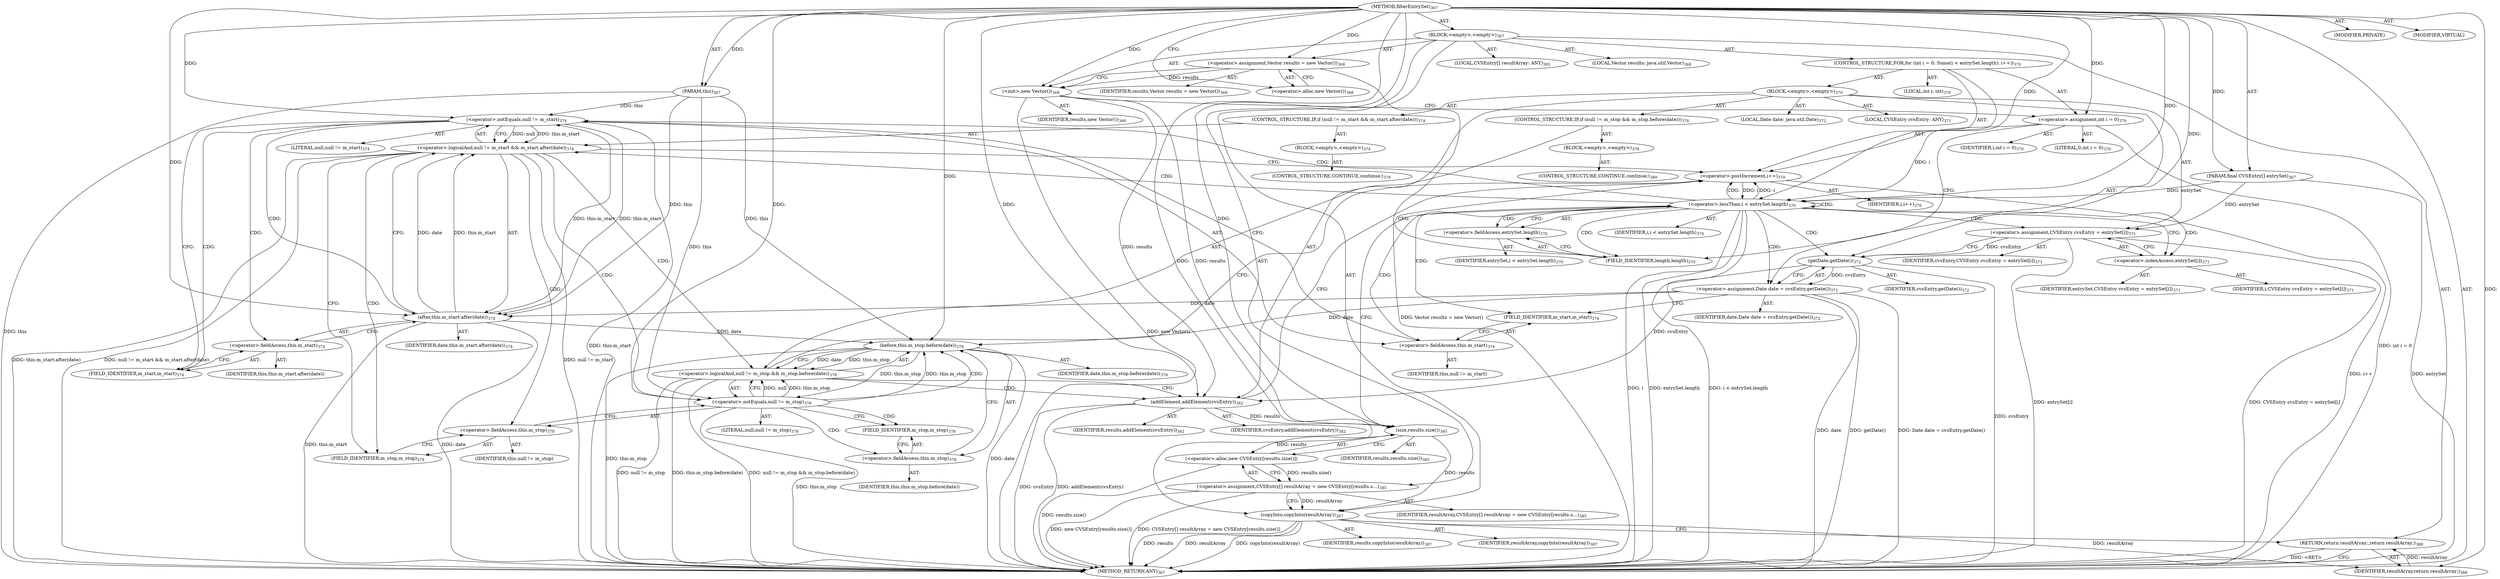 digraph "filterEntrySet" {  
"111669149707" [label = <(METHOD,filterEntrySet)<SUB>367</SUB>> ]
"115964117013" [label = <(PARAM,this)<SUB>367</SUB>> ]
"115964117014" [label = <(PARAM,final CVSEntry[] entrySet)<SUB>367</SUB>> ]
"25769803813" [label = <(BLOCK,&lt;empty&gt;,&lt;empty&gt;)<SUB>367</SUB>> ]
"94489280543" [label = <(LOCAL,Vector results: java.util.Vector)<SUB>368</SUB>> ]
"30064771250" [label = <(&lt;operator&gt;.assignment,Vector results = new Vector())<SUB>368</SUB>> ]
"68719476887" [label = <(IDENTIFIER,results,Vector results = new Vector())<SUB>368</SUB>> ]
"30064771251" [label = <(&lt;operator&gt;.alloc,new Vector())<SUB>368</SUB>> ]
"30064771252" [label = <(&lt;init&gt;,new Vector())<SUB>368</SUB>> ]
"68719476888" [label = <(IDENTIFIER,results,new Vector())<SUB>368</SUB>> ]
"47244640274" [label = <(CONTROL_STRUCTURE,FOR,for (int i = 0; Some(i &lt; entrySet.length); i++))<SUB>370</SUB>> ]
"94489280544" [label = <(LOCAL,int i: int)<SUB>370</SUB>> ]
"30064771253" [label = <(&lt;operator&gt;.assignment,int i = 0)<SUB>370</SUB>> ]
"68719476889" [label = <(IDENTIFIER,i,int i = 0)<SUB>370</SUB>> ]
"90194313236" [label = <(LITERAL,0,int i = 0)<SUB>370</SUB>> ]
"30064771254" [label = <(&lt;operator&gt;.lessThan,i &lt; entrySet.length)<SUB>370</SUB>> ]
"68719476890" [label = <(IDENTIFIER,i,i &lt; entrySet.length)<SUB>370</SUB>> ]
"30064771255" [label = <(&lt;operator&gt;.fieldAccess,entrySet.length)<SUB>370</SUB>> ]
"68719476891" [label = <(IDENTIFIER,entrySet,i &lt; entrySet.length)<SUB>370</SUB>> ]
"55834574876" [label = <(FIELD_IDENTIFIER,length,length)<SUB>370</SUB>> ]
"30064771256" [label = <(&lt;operator&gt;.postIncrement,i++)<SUB>370</SUB>> ]
"68719476892" [label = <(IDENTIFIER,i,i++)<SUB>370</SUB>> ]
"25769803814" [label = <(BLOCK,&lt;empty&gt;,&lt;empty&gt;)<SUB>370</SUB>> ]
"94489280545" [label = <(LOCAL,CVSEntry cvsEntry: ANY)<SUB>371</SUB>> ]
"30064771257" [label = <(&lt;operator&gt;.assignment,CVSEntry cvsEntry = entrySet[i])<SUB>371</SUB>> ]
"68719476893" [label = <(IDENTIFIER,cvsEntry,CVSEntry cvsEntry = entrySet[i])<SUB>371</SUB>> ]
"30064771258" [label = <(&lt;operator&gt;.indexAccess,entrySet[i])<SUB>371</SUB>> ]
"68719476894" [label = <(IDENTIFIER,entrySet,CVSEntry cvsEntry = entrySet[i])<SUB>371</SUB>> ]
"68719476895" [label = <(IDENTIFIER,i,CVSEntry cvsEntry = entrySet[i])<SUB>371</SUB>> ]
"94489280546" [label = <(LOCAL,Date date: java.util.Date)<SUB>372</SUB>> ]
"30064771259" [label = <(&lt;operator&gt;.assignment,Date date = cvsEntry.getDate())<SUB>372</SUB>> ]
"68719476896" [label = <(IDENTIFIER,date,Date date = cvsEntry.getDate())<SUB>372</SUB>> ]
"30064771260" [label = <(getDate,getDate())<SUB>372</SUB>> ]
"68719476897" [label = <(IDENTIFIER,cvsEntry,getDate())<SUB>372</SUB>> ]
"47244640275" [label = <(CONTROL_STRUCTURE,IF,if (null != m_start &amp;&amp; m_start.after(date)))<SUB>374</SUB>> ]
"30064771261" [label = <(&lt;operator&gt;.logicalAnd,null != m_start &amp;&amp; m_start.after(date))<SUB>374</SUB>> ]
"30064771262" [label = <(&lt;operator&gt;.notEquals,null != m_start)<SUB>374</SUB>> ]
"90194313237" [label = <(LITERAL,null,null != m_start)<SUB>374</SUB>> ]
"30064771263" [label = <(&lt;operator&gt;.fieldAccess,this.m_start)<SUB>374</SUB>> ]
"68719476898" [label = <(IDENTIFIER,this,null != m_start)> ]
"55834574877" [label = <(FIELD_IDENTIFIER,m_start,m_start)<SUB>374</SUB>> ]
"30064771264" [label = <(after,this.m_start.after(date))<SUB>374</SUB>> ]
"30064771265" [label = <(&lt;operator&gt;.fieldAccess,this.m_start)<SUB>374</SUB>> ]
"68719476899" [label = <(IDENTIFIER,this,this.m_start.after(date))> ]
"55834574878" [label = <(FIELD_IDENTIFIER,m_start,m_start)<SUB>374</SUB>> ]
"68719476900" [label = <(IDENTIFIER,date,this.m_start.after(date))<SUB>374</SUB>> ]
"25769803815" [label = <(BLOCK,&lt;empty&gt;,&lt;empty&gt;)<SUB>374</SUB>> ]
"47244640276" [label = <(CONTROL_STRUCTURE,CONTINUE,continue;)<SUB>376</SUB>> ]
"47244640277" [label = <(CONTROL_STRUCTURE,IF,if (null != m_stop &amp;&amp; m_stop.before(date)))<SUB>378</SUB>> ]
"30064771266" [label = <(&lt;operator&gt;.logicalAnd,null != m_stop &amp;&amp; m_stop.before(date))<SUB>378</SUB>> ]
"30064771267" [label = <(&lt;operator&gt;.notEquals,null != m_stop)<SUB>378</SUB>> ]
"90194313238" [label = <(LITERAL,null,null != m_stop)<SUB>378</SUB>> ]
"30064771268" [label = <(&lt;operator&gt;.fieldAccess,this.m_stop)<SUB>378</SUB>> ]
"68719476901" [label = <(IDENTIFIER,this,null != m_stop)> ]
"55834574879" [label = <(FIELD_IDENTIFIER,m_stop,m_stop)<SUB>378</SUB>> ]
"30064771269" [label = <(before,this.m_stop.before(date))<SUB>378</SUB>> ]
"30064771270" [label = <(&lt;operator&gt;.fieldAccess,this.m_stop)<SUB>378</SUB>> ]
"68719476902" [label = <(IDENTIFIER,this,this.m_stop.before(date))> ]
"55834574880" [label = <(FIELD_IDENTIFIER,m_stop,m_stop)<SUB>378</SUB>> ]
"68719476903" [label = <(IDENTIFIER,date,this.m_stop.before(date))<SUB>378</SUB>> ]
"25769803816" [label = <(BLOCK,&lt;empty&gt;,&lt;empty&gt;)<SUB>378</SUB>> ]
"47244640278" [label = <(CONTROL_STRUCTURE,CONTINUE,continue;)<SUB>380</SUB>> ]
"30064771271" [label = <(addElement,addElement(cvsEntry))<SUB>382</SUB>> ]
"68719476904" [label = <(IDENTIFIER,results,addElement(cvsEntry))<SUB>382</SUB>> ]
"68719476905" [label = <(IDENTIFIER,cvsEntry,addElement(cvsEntry))<SUB>382</SUB>> ]
"94489280547" [label = <(LOCAL,CVSEntry[] resultArray: ANY)<SUB>385</SUB>> ]
"30064771272" [label = <(&lt;operator&gt;.assignment,CVSEntry[] resultArray = new CVSEntry[results.s...)<SUB>385</SUB>> ]
"68719476906" [label = <(IDENTIFIER,resultArray,CVSEntry[] resultArray = new CVSEntry[results.s...)<SUB>385</SUB>> ]
"30064771273" [label = <(&lt;operator&gt;.alloc,new CVSEntry[results.size()])> ]
"30064771274" [label = <(size,results.size())<SUB>385</SUB>> ]
"68719476907" [label = <(IDENTIFIER,results,results.size())<SUB>385</SUB>> ]
"30064771275" [label = <(copyInto,copyInto(resultArray))<SUB>387</SUB>> ]
"68719476908" [label = <(IDENTIFIER,results,copyInto(resultArray))<SUB>387</SUB>> ]
"68719476909" [label = <(IDENTIFIER,resultArray,copyInto(resultArray))<SUB>387</SUB>> ]
"146028888064" [label = <(RETURN,return resultArray;,return resultArray;)<SUB>388</SUB>> ]
"68719476910" [label = <(IDENTIFIER,resultArray,return resultArray;)<SUB>388</SUB>> ]
"133143986205" [label = <(MODIFIER,PRIVATE)> ]
"133143986206" [label = <(MODIFIER,VIRTUAL)> ]
"128849018891" [label = <(METHOD_RETURN,ANY)<SUB>367</SUB>> ]
  "111669149707" -> "115964117013"  [ label = "AST: "] 
  "111669149707" -> "115964117014"  [ label = "AST: "] 
  "111669149707" -> "25769803813"  [ label = "AST: "] 
  "111669149707" -> "133143986205"  [ label = "AST: "] 
  "111669149707" -> "133143986206"  [ label = "AST: "] 
  "111669149707" -> "128849018891"  [ label = "AST: "] 
  "25769803813" -> "94489280543"  [ label = "AST: "] 
  "25769803813" -> "30064771250"  [ label = "AST: "] 
  "25769803813" -> "30064771252"  [ label = "AST: "] 
  "25769803813" -> "47244640274"  [ label = "AST: "] 
  "25769803813" -> "94489280547"  [ label = "AST: "] 
  "25769803813" -> "30064771272"  [ label = "AST: "] 
  "25769803813" -> "30064771275"  [ label = "AST: "] 
  "25769803813" -> "146028888064"  [ label = "AST: "] 
  "30064771250" -> "68719476887"  [ label = "AST: "] 
  "30064771250" -> "30064771251"  [ label = "AST: "] 
  "30064771252" -> "68719476888"  [ label = "AST: "] 
  "47244640274" -> "94489280544"  [ label = "AST: "] 
  "47244640274" -> "30064771253"  [ label = "AST: "] 
  "47244640274" -> "30064771254"  [ label = "AST: "] 
  "47244640274" -> "30064771256"  [ label = "AST: "] 
  "47244640274" -> "25769803814"  [ label = "AST: "] 
  "30064771253" -> "68719476889"  [ label = "AST: "] 
  "30064771253" -> "90194313236"  [ label = "AST: "] 
  "30064771254" -> "68719476890"  [ label = "AST: "] 
  "30064771254" -> "30064771255"  [ label = "AST: "] 
  "30064771255" -> "68719476891"  [ label = "AST: "] 
  "30064771255" -> "55834574876"  [ label = "AST: "] 
  "30064771256" -> "68719476892"  [ label = "AST: "] 
  "25769803814" -> "94489280545"  [ label = "AST: "] 
  "25769803814" -> "30064771257"  [ label = "AST: "] 
  "25769803814" -> "94489280546"  [ label = "AST: "] 
  "25769803814" -> "30064771259"  [ label = "AST: "] 
  "25769803814" -> "47244640275"  [ label = "AST: "] 
  "25769803814" -> "47244640277"  [ label = "AST: "] 
  "25769803814" -> "30064771271"  [ label = "AST: "] 
  "30064771257" -> "68719476893"  [ label = "AST: "] 
  "30064771257" -> "30064771258"  [ label = "AST: "] 
  "30064771258" -> "68719476894"  [ label = "AST: "] 
  "30064771258" -> "68719476895"  [ label = "AST: "] 
  "30064771259" -> "68719476896"  [ label = "AST: "] 
  "30064771259" -> "30064771260"  [ label = "AST: "] 
  "30064771260" -> "68719476897"  [ label = "AST: "] 
  "47244640275" -> "30064771261"  [ label = "AST: "] 
  "47244640275" -> "25769803815"  [ label = "AST: "] 
  "30064771261" -> "30064771262"  [ label = "AST: "] 
  "30064771261" -> "30064771264"  [ label = "AST: "] 
  "30064771262" -> "90194313237"  [ label = "AST: "] 
  "30064771262" -> "30064771263"  [ label = "AST: "] 
  "30064771263" -> "68719476898"  [ label = "AST: "] 
  "30064771263" -> "55834574877"  [ label = "AST: "] 
  "30064771264" -> "30064771265"  [ label = "AST: "] 
  "30064771264" -> "68719476900"  [ label = "AST: "] 
  "30064771265" -> "68719476899"  [ label = "AST: "] 
  "30064771265" -> "55834574878"  [ label = "AST: "] 
  "25769803815" -> "47244640276"  [ label = "AST: "] 
  "47244640277" -> "30064771266"  [ label = "AST: "] 
  "47244640277" -> "25769803816"  [ label = "AST: "] 
  "30064771266" -> "30064771267"  [ label = "AST: "] 
  "30064771266" -> "30064771269"  [ label = "AST: "] 
  "30064771267" -> "90194313238"  [ label = "AST: "] 
  "30064771267" -> "30064771268"  [ label = "AST: "] 
  "30064771268" -> "68719476901"  [ label = "AST: "] 
  "30064771268" -> "55834574879"  [ label = "AST: "] 
  "30064771269" -> "30064771270"  [ label = "AST: "] 
  "30064771269" -> "68719476903"  [ label = "AST: "] 
  "30064771270" -> "68719476902"  [ label = "AST: "] 
  "30064771270" -> "55834574880"  [ label = "AST: "] 
  "25769803816" -> "47244640278"  [ label = "AST: "] 
  "30064771271" -> "68719476904"  [ label = "AST: "] 
  "30064771271" -> "68719476905"  [ label = "AST: "] 
  "30064771272" -> "68719476906"  [ label = "AST: "] 
  "30064771272" -> "30064771273"  [ label = "AST: "] 
  "30064771273" -> "30064771274"  [ label = "AST: "] 
  "30064771274" -> "68719476907"  [ label = "AST: "] 
  "30064771275" -> "68719476908"  [ label = "AST: "] 
  "30064771275" -> "68719476909"  [ label = "AST: "] 
  "146028888064" -> "68719476910"  [ label = "AST: "] 
  "30064771250" -> "30064771252"  [ label = "CFG: "] 
  "30064771252" -> "30064771253"  [ label = "CFG: "] 
  "30064771272" -> "30064771275"  [ label = "CFG: "] 
  "30064771275" -> "146028888064"  [ label = "CFG: "] 
  "146028888064" -> "128849018891"  [ label = "CFG: "] 
  "30064771251" -> "30064771250"  [ label = "CFG: "] 
  "30064771253" -> "55834574876"  [ label = "CFG: "] 
  "30064771254" -> "30064771258"  [ label = "CFG: "] 
  "30064771254" -> "30064771274"  [ label = "CFG: "] 
  "30064771256" -> "55834574876"  [ label = "CFG: "] 
  "30064771273" -> "30064771272"  [ label = "CFG: "] 
  "30064771255" -> "30064771254"  [ label = "CFG: "] 
  "30064771257" -> "30064771260"  [ label = "CFG: "] 
  "30064771259" -> "55834574877"  [ label = "CFG: "] 
  "30064771271" -> "30064771256"  [ label = "CFG: "] 
  "30064771274" -> "30064771273"  [ label = "CFG: "] 
  "55834574876" -> "30064771255"  [ label = "CFG: "] 
  "30064771258" -> "30064771257"  [ label = "CFG: "] 
  "30064771260" -> "30064771259"  [ label = "CFG: "] 
  "30064771261" -> "30064771256"  [ label = "CFG: "] 
  "30064771261" -> "55834574879"  [ label = "CFG: "] 
  "30064771266" -> "30064771256"  [ label = "CFG: "] 
  "30064771266" -> "30064771271"  [ label = "CFG: "] 
  "30064771262" -> "30064771261"  [ label = "CFG: "] 
  "30064771262" -> "55834574878"  [ label = "CFG: "] 
  "30064771264" -> "30064771261"  [ label = "CFG: "] 
  "30064771267" -> "30064771266"  [ label = "CFG: "] 
  "30064771267" -> "55834574880"  [ label = "CFG: "] 
  "30064771269" -> "30064771266"  [ label = "CFG: "] 
  "30064771263" -> "30064771262"  [ label = "CFG: "] 
  "30064771265" -> "30064771264"  [ label = "CFG: "] 
  "30064771268" -> "30064771267"  [ label = "CFG: "] 
  "30064771270" -> "30064771269"  [ label = "CFG: "] 
  "55834574877" -> "30064771263"  [ label = "CFG: "] 
  "55834574878" -> "30064771265"  [ label = "CFG: "] 
  "55834574879" -> "30064771268"  [ label = "CFG: "] 
  "55834574880" -> "30064771270"  [ label = "CFG: "] 
  "111669149707" -> "30064771251"  [ label = "CFG: "] 
  "146028888064" -> "128849018891"  [ label = "DDG: &lt;RET&gt;"] 
  "115964117013" -> "128849018891"  [ label = "DDG: this"] 
  "115964117014" -> "128849018891"  [ label = "DDG: entrySet"] 
  "30064771250" -> "128849018891"  [ label = "DDG: Vector results = new Vector()"] 
  "30064771252" -> "128849018891"  [ label = "DDG: new Vector()"] 
  "30064771253" -> "128849018891"  [ label = "DDG: int i = 0"] 
  "30064771254" -> "128849018891"  [ label = "DDG: i"] 
  "30064771254" -> "128849018891"  [ label = "DDG: entrySet.length"] 
  "30064771254" -> "128849018891"  [ label = "DDG: i &lt; entrySet.length"] 
  "30064771273" -> "128849018891"  [ label = "DDG: results.size()"] 
  "30064771272" -> "128849018891"  [ label = "DDG: new CVSEntry[results.size()]"] 
  "30064771272" -> "128849018891"  [ label = "DDG: CVSEntry[] resultArray = new CVSEntry[results.size()]"] 
  "30064771275" -> "128849018891"  [ label = "DDG: results"] 
  "30064771275" -> "128849018891"  [ label = "DDG: resultArray"] 
  "30064771275" -> "128849018891"  [ label = "DDG: copyInto(resultArray)"] 
  "30064771257" -> "128849018891"  [ label = "DDG: entrySet[i]"] 
  "30064771257" -> "128849018891"  [ label = "DDG: CVSEntry cvsEntry = entrySet[i]"] 
  "30064771259" -> "128849018891"  [ label = "DDG: date"] 
  "30064771260" -> "128849018891"  [ label = "DDG: cvsEntry"] 
  "30064771259" -> "128849018891"  [ label = "DDG: getDate()"] 
  "30064771259" -> "128849018891"  [ label = "DDG: Date date = cvsEntry.getDate()"] 
  "30064771262" -> "128849018891"  [ label = "DDG: this.m_start"] 
  "30064771261" -> "128849018891"  [ label = "DDG: null != m_start"] 
  "30064771264" -> "128849018891"  [ label = "DDG: this.m_start"] 
  "30064771264" -> "128849018891"  [ label = "DDG: date"] 
  "30064771261" -> "128849018891"  [ label = "DDG: this.m_start.after(date)"] 
  "30064771261" -> "128849018891"  [ label = "DDG: null != m_start &amp;&amp; m_start.after(date)"] 
  "30064771267" -> "128849018891"  [ label = "DDG: this.m_stop"] 
  "30064771266" -> "128849018891"  [ label = "DDG: null != m_stop"] 
  "30064771269" -> "128849018891"  [ label = "DDG: this.m_stop"] 
  "30064771269" -> "128849018891"  [ label = "DDG: date"] 
  "30064771266" -> "128849018891"  [ label = "DDG: this.m_stop.before(date)"] 
  "30064771266" -> "128849018891"  [ label = "DDG: null != m_stop &amp;&amp; m_stop.before(date)"] 
  "30064771271" -> "128849018891"  [ label = "DDG: cvsEntry"] 
  "30064771271" -> "128849018891"  [ label = "DDG: addElement(cvsEntry)"] 
  "30064771256" -> "128849018891"  [ label = "DDG: i++"] 
  "111669149707" -> "115964117013"  [ label = "DDG: "] 
  "111669149707" -> "115964117014"  [ label = "DDG: "] 
  "111669149707" -> "30064771250"  [ label = "DDG: "] 
  "30064771273" -> "30064771272"  [ label = "DDG: results.size()"] 
  "68719476910" -> "146028888064"  [ label = "DDG: resultArray"] 
  "30064771250" -> "30064771252"  [ label = "DDG: results"] 
  "111669149707" -> "30064771252"  [ label = "DDG: "] 
  "111669149707" -> "30064771253"  [ label = "DDG: "] 
  "30064771274" -> "30064771275"  [ label = "DDG: results"] 
  "111669149707" -> "30064771275"  [ label = "DDG: "] 
  "30064771272" -> "30064771275"  [ label = "DDG: resultArray"] 
  "30064771275" -> "68719476910"  [ label = "DDG: resultArray"] 
  "111669149707" -> "68719476910"  [ label = "DDG: "] 
  "30064771253" -> "30064771254"  [ label = "DDG: i"] 
  "30064771256" -> "30064771254"  [ label = "DDG: i"] 
  "111669149707" -> "30064771254"  [ label = "DDG: "] 
  "115964117014" -> "30064771254"  [ label = "DDG: entrySet"] 
  "30064771254" -> "30064771256"  [ label = "DDG: i"] 
  "111669149707" -> "30064771256"  [ label = "DDG: "] 
  "115964117014" -> "30064771257"  [ label = "DDG: entrySet"] 
  "30064771260" -> "30064771259"  [ label = "DDG: cvsEntry"] 
  "30064771274" -> "30064771273"  [ label = "DDG: results"] 
  "30064771252" -> "30064771271"  [ label = "DDG: results"] 
  "111669149707" -> "30064771271"  [ label = "DDG: "] 
  "30064771260" -> "30064771271"  [ label = "DDG: cvsEntry"] 
  "30064771252" -> "30064771274"  [ label = "DDG: results"] 
  "30064771271" -> "30064771274"  [ label = "DDG: results"] 
  "111669149707" -> "30064771274"  [ label = "DDG: "] 
  "30064771257" -> "30064771260"  [ label = "DDG: cvsEntry"] 
  "111669149707" -> "30064771260"  [ label = "DDG: "] 
  "30064771262" -> "30064771261"  [ label = "DDG: null"] 
  "30064771262" -> "30064771261"  [ label = "DDG: this.m_start"] 
  "30064771264" -> "30064771261"  [ label = "DDG: this.m_start"] 
  "30064771264" -> "30064771261"  [ label = "DDG: date"] 
  "30064771267" -> "30064771266"  [ label = "DDG: null"] 
  "30064771267" -> "30064771266"  [ label = "DDG: this.m_stop"] 
  "30064771269" -> "30064771266"  [ label = "DDG: this.m_stop"] 
  "30064771269" -> "30064771266"  [ label = "DDG: date"] 
  "111669149707" -> "30064771262"  [ label = "DDG: "] 
  "115964117013" -> "30064771262"  [ label = "DDG: this"] 
  "30064771264" -> "30064771262"  [ label = "DDG: this.m_start"] 
  "115964117013" -> "30064771264"  [ label = "DDG: this"] 
  "30064771262" -> "30064771264"  [ label = "DDG: this.m_start"] 
  "30064771259" -> "30064771264"  [ label = "DDG: date"] 
  "111669149707" -> "30064771264"  [ label = "DDG: "] 
  "111669149707" -> "30064771267"  [ label = "DDG: "] 
  "115964117013" -> "30064771267"  [ label = "DDG: this"] 
  "30064771269" -> "30064771267"  [ label = "DDG: this.m_stop"] 
  "115964117013" -> "30064771269"  [ label = "DDG: this"] 
  "30064771267" -> "30064771269"  [ label = "DDG: this.m_stop"] 
  "30064771259" -> "30064771269"  [ label = "DDG: date"] 
  "30064771264" -> "30064771269"  [ label = "DDG: date"] 
  "111669149707" -> "30064771269"  [ label = "DDG: "] 
  "30064771254" -> "30064771254"  [ label = "CDG: "] 
  "30064771254" -> "30064771255"  [ label = "CDG: "] 
  "30064771254" -> "30064771256"  [ label = "CDG: "] 
  "30064771254" -> "30064771257"  [ label = "CDG: "] 
  "30064771254" -> "30064771258"  [ label = "CDG: "] 
  "30064771254" -> "30064771259"  [ label = "CDG: "] 
  "30064771254" -> "55834574876"  [ label = "CDG: "] 
  "30064771254" -> "55834574877"  [ label = "CDG: "] 
  "30064771254" -> "30064771260"  [ label = "CDG: "] 
  "30064771254" -> "30064771261"  [ label = "CDG: "] 
  "30064771254" -> "30064771262"  [ label = "CDG: "] 
  "30064771254" -> "30064771263"  [ label = "CDG: "] 
  "30064771261" -> "55834574879"  [ label = "CDG: "] 
  "30064771261" -> "30064771268"  [ label = "CDG: "] 
  "30064771261" -> "30064771266"  [ label = "CDG: "] 
  "30064771261" -> "30064771267"  [ label = "CDG: "] 
  "30064771266" -> "30064771271"  [ label = "CDG: "] 
  "30064771262" -> "55834574878"  [ label = "CDG: "] 
  "30064771262" -> "30064771264"  [ label = "CDG: "] 
  "30064771262" -> "30064771265"  [ label = "CDG: "] 
  "30064771267" -> "55834574880"  [ label = "CDG: "] 
  "30064771267" -> "30064771269"  [ label = "CDG: "] 
  "30064771267" -> "30064771270"  [ label = "CDG: "] 
}
